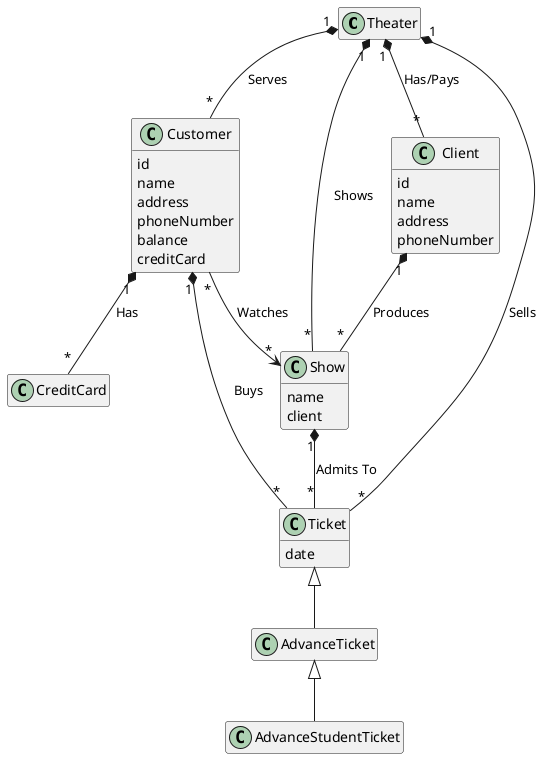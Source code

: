 @startuml

skinparam classAttributeIconSize 0
hide empty members

class Theater {
}

class Customer {
    id
    name
    address
    phoneNumber
    balance
    creditCard
}

class Show {
    name
    client
}


class Client {
    id
    name
    address
    phoneNumber
}

class CreditCard {

}

class Ticket {
    date
}

class AdvanceTicket extends Ticket {

}

class AdvanceStudentTicket extends AdvanceTicket {

}

Theater "1" *-- "*" Ticket: Sells
Customer "1" *-- "*" Ticket: Buys
Show "1" *-- "*" Ticket: Admits To
Theater "1" *-- "*" Customer : Serves
Theater "1" *-- "*" Show : Shows
Theater "1" *-- "*" Client : Has/Pays
Client "1" *-- "*" Show : Produces
Customer "1" *-- "*" CreditCard : Has
Customer "*" --> "*" Show : Watches

@enduml